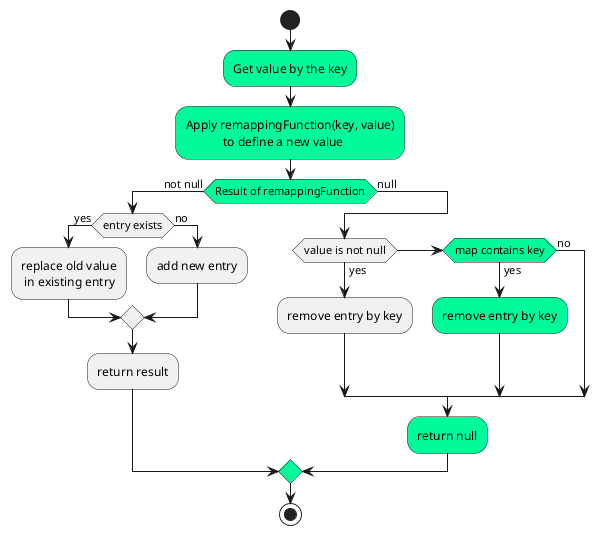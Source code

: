 @startuml
start
!$shared = "remove entry by key"
 #MediumSpringGreen:Get value by the key;
 #MediumSpringGreen:Apply remappingFunction(key, value)\n            to define a new value;
 #MediumSpringGreen:if (Result of remappingFunction) then (not null)
   if(entry exists) then (yes)
   :replace old value\n in existing entry;
   else(no)
   :add new entry;
   endif
   :return result;
 else (null)
 if (value is not null) then (yes)
   :$shared;
 #MediumSpringGreen:elseif(map contains key) then (yes)
 #MediumSpringGreen:$shared;
 else (no)
 endif
 #MediumSpringGreen:return null;
 endif
stop
@enduml